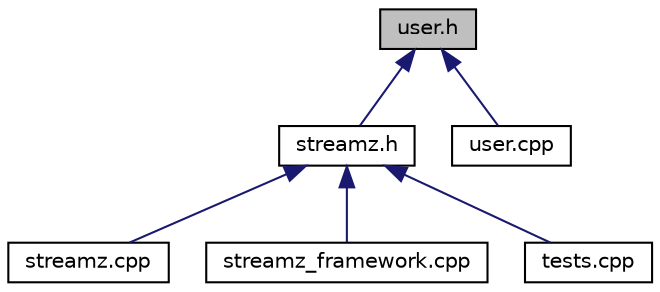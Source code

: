 digraph "user.h"
{
 // LATEX_PDF_SIZE
  edge [fontname="Helvetica",fontsize="10",labelfontname="Helvetica",labelfontsize="10"];
  node [fontname="Helvetica",fontsize="10",shape=record];
  Node1 [label="user.h",height=0.2,width=0.4,color="black", fillcolor="grey75", style="filled", fontcolor="black",tooltip=" "];
  Node1 -> Node2 [dir="back",color="midnightblue",fontsize="10",style="solid",fontname="Helvetica"];
  Node2 [label="streamz.h",height=0.2,width=0.4,color="black", fillcolor="white", style="filled",URL="$streamz_8h.html",tooltip=" "];
  Node2 -> Node3 [dir="back",color="midnightblue",fontsize="10",style="solid",fontname="Helvetica"];
  Node3 [label="streamz.cpp",height=0.2,width=0.4,color="black", fillcolor="white", style="filled",URL="$streamz_8cpp.html",tooltip=" "];
  Node2 -> Node4 [dir="back",color="midnightblue",fontsize="10",style="solid",fontname="Helvetica"];
  Node4 [label="streamz_framework.cpp",height=0.2,width=0.4,color="black", fillcolor="white", style="filled",URL="$streamz__framework_8cpp.html",tooltip=" "];
  Node2 -> Node5 [dir="back",color="midnightblue",fontsize="10",style="solid",fontname="Helvetica"];
  Node5 [label="tests.cpp",height=0.2,width=0.4,color="black", fillcolor="white", style="filled",URL="$tests_8cpp.html",tooltip=" "];
  Node1 -> Node6 [dir="back",color="midnightblue",fontsize="10",style="solid",fontname="Helvetica"];
  Node6 [label="user.cpp",height=0.2,width=0.4,color="black", fillcolor="white", style="filled",URL="$user_8cpp.html",tooltip=" "];
}
